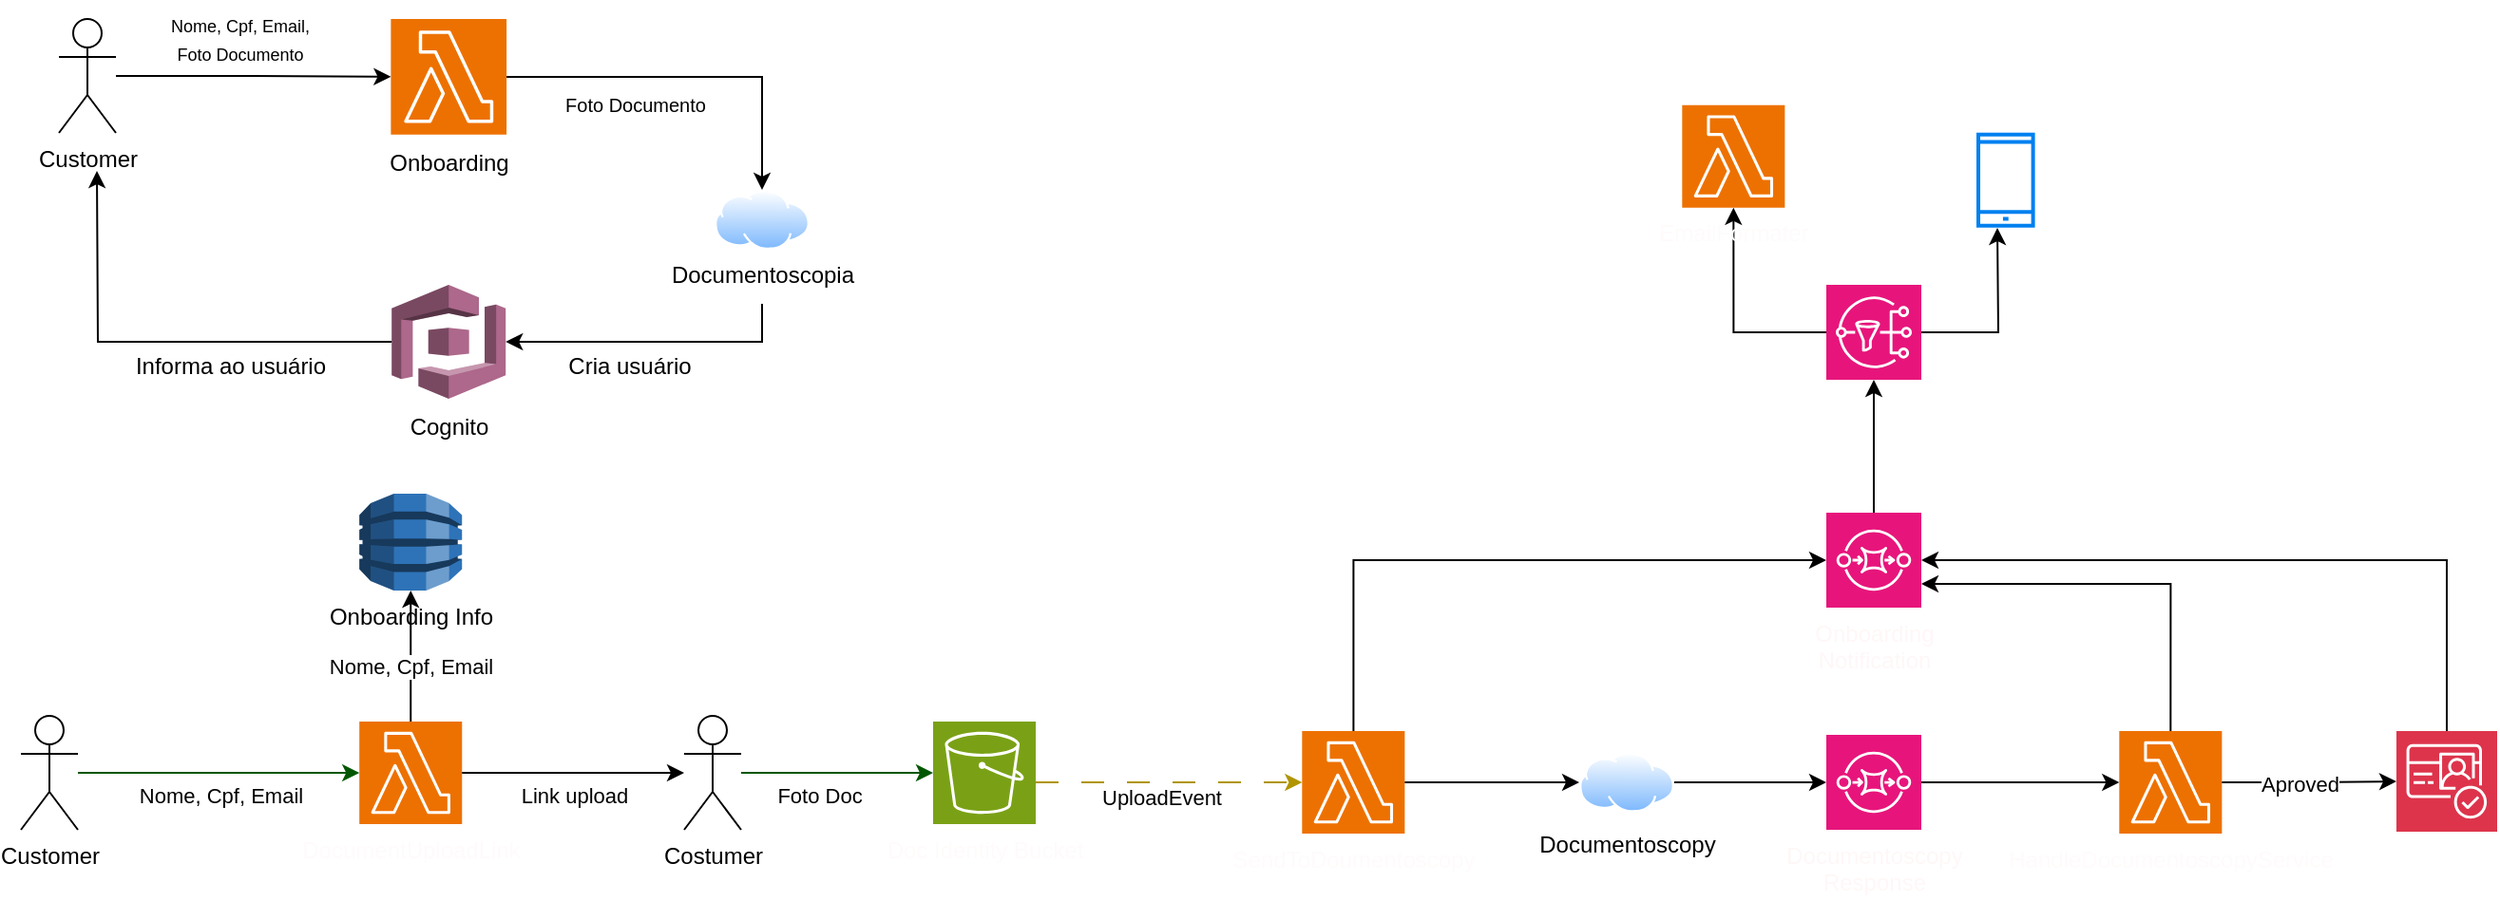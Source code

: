<mxfile version="25.0.2">
  <diagram name="Página-1" id="6_pSW1k7oxf8ckgzg11X">
    <mxGraphModel dx="1434" dy="836" grid="1" gridSize="10" guides="1" tooltips="1" connect="1" arrows="1" fold="1" page="1" pageScale="1" pageWidth="827" pageHeight="1169" math="0" shadow="0">
      <root>
        <mxCell id="0" />
        <mxCell id="1" parent="0" />
        <mxCell id="sQrY8hl3HeHy2u5ssBxb-6" style="edgeStyle=orthogonalEdgeStyle;rounded=0;orthogonalLoop=1;jettySize=auto;html=1;entryX=0;entryY=0.5;entryDx=0;entryDy=0;entryPerimeter=0;" parent="1" source="sQrY8hl3HeHy2u5ssBxb-1" target="sQrY8hl3HeHy2u5ssBxb-7" edge="1">
          <mxGeometry relative="1" as="geometry">
            <mxPoint x="230" y="200" as="targetPoint" />
          </mxGeometry>
        </mxCell>
        <mxCell id="sQrY8hl3HeHy2u5ssBxb-1" value="Customer" style="shape=umlActor;verticalLabelPosition=bottom;verticalAlign=top;html=1;outlineConnect=0;" parent="1" vertex="1">
          <mxGeometry x="70" y="170" width="30" height="60" as="geometry" />
        </mxCell>
        <mxCell id="sQrY8hl3HeHy2u5ssBxb-4" value="&lt;font style=&quot;font-size: 9px;&quot;&gt;Nome,&amp;nbsp;&lt;/font&gt;&lt;span style=&quot;font-size: 9px; background-color: initial;&quot;&gt;Cpf,&amp;nbsp;&lt;/span&gt;&lt;span style=&quot;font-size: 9px; background-color: initial;&quot;&gt;Email,&lt;/span&gt;&lt;div&gt;&lt;font style=&quot;font-size: 9px;&quot;&gt;Foto Documento&lt;/font&gt;&lt;/div&gt;" style="text;html=1;align=center;verticalAlign=middle;resizable=0;points=[];autosize=1;strokeColor=none;fillColor=none;" parent="1" vertex="1">
          <mxGeometry x="115" y="160" width="100" height="40" as="geometry" />
        </mxCell>
        <mxCell id="sQrY8hl3HeHy2u5ssBxb-11" style="edgeStyle=orthogonalEdgeStyle;rounded=0;orthogonalLoop=1;jettySize=auto;html=1;entryX=0.5;entryY=0;entryDx=0;entryDy=0;" parent="1" source="sQrY8hl3HeHy2u5ssBxb-7" target="sQrY8hl3HeHy2u5ssBxb-9" edge="1">
          <mxGeometry relative="1" as="geometry" />
        </mxCell>
        <mxCell id="sQrY8hl3HeHy2u5ssBxb-12" value="&lt;font style=&quot;font-size: 10px;&quot;&gt;Foto Documento&lt;/font&gt;" style="text;html=1;align=center;verticalAlign=middle;resizable=0;points=[];autosize=1;strokeColor=none;fillColor=none;" parent="1" vertex="1">
          <mxGeometry x="323" y="200" width="100" height="30" as="geometry" />
        </mxCell>
        <mxCell id="sQrY8hl3HeHy2u5ssBxb-13" value="" style="group" parent="1" vertex="1" connectable="0">
          <mxGeometry x="380" y="260" width="120" height="60" as="geometry" />
        </mxCell>
        <mxCell id="sQrY8hl3HeHy2u5ssBxb-9" value="" style="image;aspect=fixed;perimeter=ellipsePerimeter;html=1;align=center;shadow=0;dashed=0;spacingTop=3;image=img/lib/active_directory/internet_cloud.svg;" parent="sQrY8hl3HeHy2u5ssBxb-13" vertex="1">
          <mxGeometry x="35" width="50" height="31.5" as="geometry" />
        </mxCell>
        <mxCell id="sQrY8hl3HeHy2u5ssBxb-10" value="Documentoscopia" style="text;html=1;align=center;verticalAlign=middle;resizable=0;points=[];autosize=1;strokeColor=none;fillColor=none;" parent="sQrY8hl3HeHy2u5ssBxb-13" vertex="1">
          <mxGeometry y="30" width="120" height="30" as="geometry" />
        </mxCell>
        <mxCell id="sQrY8hl3HeHy2u5ssBxb-14" value="" style="group" parent="1" vertex="1" connectable="0">
          <mxGeometry x="240" y="170" width="70.22" height="89" as="geometry" />
        </mxCell>
        <mxCell id="sQrY8hl3HeHy2u5ssBxb-7" value="" style="sketch=0;points=[[0,0,0],[0.25,0,0],[0.5,0,0],[0.75,0,0],[1,0,0],[0,1,0],[0.25,1,0],[0.5,1,0],[0.75,1,0],[1,1,0],[0,0.25,0],[0,0.5,0],[0,0.75,0],[1,0.25,0],[1,0.5,0],[1,0.75,0]];outlineConnect=0;fontColor=#232F3E;fillColor=#ED7100;strokeColor=#ffffff;dashed=0;verticalLabelPosition=bottom;verticalAlign=top;align=center;html=1;fontSize=12;fontStyle=0;aspect=fixed;shape=mxgraph.aws4.resourceIcon;resIcon=mxgraph.aws4.lambda;" parent="sQrY8hl3HeHy2u5ssBxb-14" vertex="1">
          <mxGeometry x="4.681" width="60.857" height="60.857" as="geometry" />
        </mxCell>
        <mxCell id="sQrY8hl3HeHy2u5ssBxb-8" value="Onboarding" style="text;html=1;align=center;verticalAlign=middle;resizable=0;points=[];autosize=1;strokeColor=none;fillColor=none;" parent="1" vertex="1">
          <mxGeometry x="230.11" y="230.858" width="90" height="30" as="geometry" />
        </mxCell>
        <mxCell id="sQrY8hl3HeHy2u5ssBxb-17" value="" style="group" parent="1" vertex="1" connectable="0">
          <mxGeometry x="245.11" y="310" width="60" height="90" as="geometry" />
        </mxCell>
        <mxCell id="sQrY8hl3HeHy2u5ssBxb-22" style="edgeStyle=orthogonalEdgeStyle;rounded=0;orthogonalLoop=1;jettySize=auto;html=1;exitX=0;exitY=0.5;exitDx=0;exitDy=0;exitPerimeter=0;" parent="sQrY8hl3HeHy2u5ssBxb-17" source="sQrY8hl3HeHy2u5ssBxb-15" edge="1">
          <mxGeometry relative="1" as="geometry">
            <mxPoint x="-155.11" y="-60" as="targetPoint" />
          </mxGeometry>
        </mxCell>
        <mxCell id="sQrY8hl3HeHy2u5ssBxb-15" value="" style="outlineConnect=0;dashed=0;verticalLabelPosition=bottom;verticalAlign=top;align=center;html=1;shape=mxgraph.aws3.cognito;fillColor=#AD688B;gradientColor=none;" parent="sQrY8hl3HeHy2u5ssBxb-17" vertex="1">
          <mxGeometry width="60" height="60" as="geometry" />
        </mxCell>
        <mxCell id="sQrY8hl3HeHy2u5ssBxb-16" value="Cognito" style="text;html=1;align=center;verticalAlign=middle;resizable=0;points=[];autosize=1;strokeColor=none;fillColor=none;" parent="sQrY8hl3HeHy2u5ssBxb-17" vertex="1">
          <mxGeometry y="60" width="60" height="30" as="geometry" />
        </mxCell>
        <mxCell id="sQrY8hl3HeHy2u5ssBxb-20" style="edgeStyle=orthogonalEdgeStyle;rounded=0;orthogonalLoop=1;jettySize=auto;html=1;" parent="1" source="sQrY8hl3HeHy2u5ssBxb-10" target="sQrY8hl3HeHy2u5ssBxb-15" edge="1">
          <mxGeometry relative="1" as="geometry">
            <Array as="points">
              <mxPoint x="440" y="340" />
            </Array>
          </mxGeometry>
        </mxCell>
        <mxCell id="sQrY8hl3HeHy2u5ssBxb-21" value="Cria usuário" style="text;html=1;align=center;verticalAlign=middle;resizable=0;points=[];autosize=1;strokeColor=none;fillColor=none;" parent="1" vertex="1">
          <mxGeometry x="325" y="338" width="90" height="30" as="geometry" />
        </mxCell>
        <mxCell id="sQrY8hl3HeHy2u5ssBxb-23" value="Informa ao usuário" style="text;html=1;align=center;verticalAlign=middle;resizable=0;points=[];autosize=1;strokeColor=none;fillColor=none;" parent="1" vertex="1">
          <mxGeometry x="100" y="338" width="120" height="30" as="geometry" />
        </mxCell>
        <mxCell id="sQrY8hl3HeHy2u5ssBxb-24" value="Customer" style="shape=umlActor;verticalLabelPosition=bottom;verticalAlign=top;html=1;outlineConnect=0;" parent="1" vertex="1">
          <mxGeometry x="50" y="537" width="30" height="60" as="geometry" />
        </mxCell>
        <mxCell id="sQrY8hl3HeHy2u5ssBxb-25" value="" style="group;fontColor=default;" parent="1" vertex="1" connectable="0">
          <mxGeometry x="223.95" y="540" width="62.33" height="79" as="geometry" />
        </mxCell>
        <mxCell id="sQrY8hl3HeHy2u5ssBxb-26" value="&lt;font color=&quot;#fffbfb&quot;&gt;DocumentUploadLink&lt;/font&gt;" style="sketch=0;points=[[0,0,0],[0.25,0,0],[0.5,0,0],[0.75,0,0],[1,0,0],[0,1,0],[0.25,1,0],[0.5,1,0],[0.75,1,0],[1,1,0],[0,0.25,0],[0,0.5,0],[0,0.75,0],[1,0.25,0],[1,0.5,0],[1,0.75,0]];outlineConnect=0;fontColor=#232F3E;fillColor=#ED7100;strokeColor=#ffffff;dashed=0;verticalLabelPosition=bottom;verticalAlign=top;align=center;html=1;fontSize=12;fontStyle=0;aspect=fixed;shape=mxgraph.aws4.resourceIcon;resIcon=mxgraph.aws4.lambda;" parent="sQrY8hl3HeHy2u5ssBxb-25" vertex="1">
          <mxGeometry x="4.155" width="54.019" height="54.019" as="geometry" />
        </mxCell>
        <mxCell id="sQrY8hl3HeHy2u5ssBxb-27" style="edgeStyle=orthogonalEdgeStyle;rounded=0;orthogonalLoop=1;jettySize=auto;html=1;entryX=0;entryY=0.5;entryDx=0;entryDy=0;entryPerimeter=0;fillColor=#008a00;strokeColor=#005700;" parent="1" source="sQrY8hl3HeHy2u5ssBxb-24" target="sQrY8hl3HeHy2u5ssBxb-26" edge="1">
          <mxGeometry relative="1" as="geometry" />
        </mxCell>
        <mxCell id="sQrY8hl3HeHy2u5ssBxb-28" value="Nome, Cpf, Email" style="edgeLabel;html=1;align=center;verticalAlign=middle;resizable=0;points=[];" parent="sQrY8hl3HeHy2u5ssBxb-27" vertex="1" connectable="0">
          <mxGeometry x="0.003" y="-1" relative="1" as="geometry">
            <mxPoint y="11" as="offset" />
          </mxGeometry>
        </mxCell>
        <mxCell id="sQrY8hl3HeHy2u5ssBxb-29" value="Onboarding Info" style="outlineConnect=0;dashed=0;verticalLabelPosition=bottom;verticalAlign=top;align=center;html=1;shape=mxgraph.aws3.dynamo_db;fillColor=#2E73B8;gradientColor=none;" parent="1" vertex="1">
          <mxGeometry x="228.11" y="420" width="54" height="51" as="geometry" />
        </mxCell>
        <mxCell id="sQrY8hl3HeHy2u5ssBxb-30" value="" style="edgeStyle=orthogonalEdgeStyle;rounded=0;orthogonalLoop=1;jettySize=auto;html=1;" parent="1" source="sQrY8hl3HeHy2u5ssBxb-26" target="sQrY8hl3HeHy2u5ssBxb-29" edge="1">
          <mxGeometry relative="1" as="geometry" />
        </mxCell>
        <mxCell id="sQrY8hl3HeHy2u5ssBxb-31" value="Nome, Cpf, Email" style="edgeLabel;html=1;align=center;verticalAlign=middle;resizable=0;points=[];" parent="sQrY8hl3HeHy2u5ssBxb-30" vertex="1" connectable="0">
          <mxGeometry x="-0.149" relative="1" as="geometry">
            <mxPoint as="offset" />
          </mxGeometry>
        </mxCell>
        <mxCell id="sQrY8hl3HeHy2u5ssBxb-36" value="" style="edgeStyle=orthogonalEdgeStyle;rounded=0;orthogonalLoop=1;jettySize=auto;html=1;fillColor=#008a00;strokeColor=#005700;" parent="1" source="sQrY8hl3HeHy2u5ssBxb-32" target="sQrY8hl3HeHy2u5ssBxb-35" edge="1">
          <mxGeometry relative="1" as="geometry" />
        </mxCell>
        <mxCell id="sQrY8hl3HeHy2u5ssBxb-37" value="Foto Doc" style="edgeLabel;html=1;align=center;verticalAlign=middle;resizable=0;points=[];" parent="sQrY8hl3HeHy2u5ssBxb-36" vertex="1" connectable="0">
          <mxGeometry x="-0.189" y="2" relative="1" as="geometry">
            <mxPoint y="14" as="offset" />
          </mxGeometry>
        </mxCell>
        <mxCell id="sQrY8hl3HeHy2u5ssBxb-32" value="Costumer" style="shape=umlActor;verticalLabelPosition=bottom;verticalAlign=top;html=1;outlineConnect=0;" parent="1" vertex="1">
          <mxGeometry x="399" y="537.01" width="30" height="60" as="geometry" />
        </mxCell>
        <mxCell id="sQrY8hl3HeHy2u5ssBxb-33" style="edgeStyle=orthogonalEdgeStyle;rounded=0;orthogonalLoop=1;jettySize=auto;html=1;" parent="1" source="sQrY8hl3HeHy2u5ssBxb-26" target="sQrY8hl3HeHy2u5ssBxb-32" edge="1">
          <mxGeometry relative="1" as="geometry" />
        </mxCell>
        <mxCell id="sQrY8hl3HeHy2u5ssBxb-34" value="Link upload" style="edgeLabel;html=1;align=center;verticalAlign=middle;resizable=0;points=[];" parent="sQrY8hl3HeHy2u5ssBxb-33" vertex="1" connectable="0">
          <mxGeometry x="-0.242" relative="1" as="geometry">
            <mxPoint x="14" y="12" as="offset" />
          </mxGeometry>
        </mxCell>
        <mxCell id="sQrY8hl3HeHy2u5ssBxb-35" value="Doc Identity Bucket" style="sketch=0;points=[[0,0,0],[0.25,0,0],[0.5,0,0],[0.75,0,0],[1,0,0],[0,1,0],[0.25,1,0],[0.5,1,0],[0.75,1,0],[1,1,0],[0,0.25,0],[0,0.5,0],[0,0.75,0],[1,0.25,0],[1,0.5,0],[1,0.75,0]];outlineConnect=0;fontColor=#FFFBFB;fillColor=#7AA116;strokeColor=#ffffff;dashed=0;verticalLabelPosition=bottom;verticalAlign=top;align=center;html=1;fontSize=12;fontStyle=0;aspect=fixed;shape=mxgraph.aws4.resourceIcon;resIcon=mxgraph.aws4.s3;" parent="1" vertex="1">
          <mxGeometry x="530" y="540" width="54" height="54" as="geometry" />
        </mxCell>
        <mxCell id="sQrY8hl3HeHy2u5ssBxb-38" value="" style="group;fontColor=default;" parent="1" vertex="1" connectable="0">
          <mxGeometry x="720" y="545" width="62.33" height="79" as="geometry" />
        </mxCell>
        <mxCell id="sQrY8hl3HeHy2u5ssBxb-39" value="&lt;font color=&quot;#fffbfb&quot;&gt;SendToDoumentoscopy&lt;/font&gt;" style="sketch=0;points=[[0,0,0],[0.25,0,0],[0.5,0,0],[0.75,0,0],[1,0,0],[0,1,0],[0.25,1,0],[0.5,1,0],[0.75,1,0],[1,1,0],[0,0.25,0],[0,0.5,0],[0,0.75,0],[1,0.25,0],[1,0.5,0],[1,0.75,0]];outlineConnect=0;fontColor=#232F3E;fillColor=#ED7100;strokeColor=#ffffff;dashed=0;verticalLabelPosition=bottom;verticalAlign=top;align=center;html=1;fontSize=12;fontStyle=0;aspect=fixed;shape=mxgraph.aws4.resourceIcon;resIcon=mxgraph.aws4.lambda;" parent="sQrY8hl3HeHy2u5ssBxb-38" vertex="1">
          <mxGeometry x="4.155" width="54.019" height="54.019" as="geometry" />
        </mxCell>
        <mxCell id="sQrY8hl3HeHy2u5ssBxb-40" style="edgeStyle=orthogonalEdgeStyle;rounded=0;orthogonalLoop=1;jettySize=auto;html=1;dashed=1;dashPattern=12 12;fillColor=#e3c800;strokeColor=#B09500;entryX=0;entryY=0.5;entryDx=0;entryDy=0;entryPerimeter=0;" parent="1" source="sQrY8hl3HeHy2u5ssBxb-35" target="sQrY8hl3HeHy2u5ssBxb-39" edge="1">
          <mxGeometry relative="1" as="geometry">
            <mxPoint x="660" y="572" as="targetPoint" />
            <Array as="points">
              <mxPoint x="660" y="572" />
              <mxPoint x="660" y="572" />
            </Array>
          </mxGeometry>
        </mxCell>
        <mxCell id="sQrY8hl3HeHy2u5ssBxb-41" value="UploadEvent" style="edgeLabel;html=1;align=center;verticalAlign=middle;resizable=0;points=[];" parent="sQrY8hl3HeHy2u5ssBxb-40" vertex="1" connectable="0">
          <mxGeometry x="-0.193" y="1" relative="1" as="geometry">
            <mxPoint x="9" y="9" as="offset" />
          </mxGeometry>
        </mxCell>
        <mxCell id="sQrY8hl3HeHy2u5ssBxb-56" value="" style="edgeStyle=orthogonalEdgeStyle;rounded=0;orthogonalLoop=1;jettySize=auto;html=1;" parent="1" source="sQrY8hl3HeHy2u5ssBxb-46" target="sQrY8hl3HeHy2u5ssBxb-55" edge="1">
          <mxGeometry relative="1" as="geometry" />
        </mxCell>
        <mxCell id="sQrY8hl3HeHy2u5ssBxb-46" value="Documentoscopy&lt;br&gt;Response" style="sketch=0;points=[[0,0,0],[0.25,0,0],[0.5,0,0],[0.75,0,0],[1,0,0],[0,1,0],[0.25,1,0],[0.5,1,0],[0.75,1,0],[1,1,0],[0,0.25,0],[0,0.5,0],[0,0.75,0],[1,0.25,0],[1,0.5,0],[1,0.75,0]];outlineConnect=0;fontColor=#FFF7F7;fillColor=#E7157B;strokeColor=#ffffff;dashed=0;verticalLabelPosition=bottom;verticalAlign=top;align=center;html=1;fontSize=12;fontStyle=0;aspect=fixed;shape=mxgraph.aws4.resourceIcon;resIcon=mxgraph.aws4.sqs;" parent="1" vertex="1">
          <mxGeometry x="1000" y="547.01" width="50" height="50" as="geometry" />
        </mxCell>
        <mxCell id="sQrY8hl3HeHy2u5ssBxb-51" value="Documentoscopy" style="image;aspect=fixed;perimeter=ellipsePerimeter;html=1;align=center;shadow=0;dashed=0;spacingTop=3;image=img/lib/active_directory/internet_cloud.svg;" parent="1" vertex="1">
          <mxGeometry x="870" y="556.26" width="50" height="31.5" as="geometry" />
        </mxCell>
        <mxCell id="sQrY8hl3HeHy2u5ssBxb-52" style="edgeStyle=orthogonalEdgeStyle;rounded=0;orthogonalLoop=1;jettySize=auto;html=1;entryX=0;entryY=0.5;entryDx=0;entryDy=0;" parent="1" source="sQrY8hl3HeHy2u5ssBxb-39" target="sQrY8hl3HeHy2u5ssBxb-51" edge="1">
          <mxGeometry relative="1" as="geometry" />
        </mxCell>
        <mxCell id="sQrY8hl3HeHy2u5ssBxb-53" style="edgeStyle=orthogonalEdgeStyle;rounded=0;orthogonalLoop=1;jettySize=auto;html=1;entryX=0;entryY=0.5;entryDx=0;entryDy=0;entryPerimeter=0;" parent="1" source="sQrY8hl3HeHy2u5ssBxb-51" target="sQrY8hl3HeHy2u5ssBxb-46" edge="1">
          <mxGeometry relative="1" as="geometry" />
        </mxCell>
        <mxCell id="sQrY8hl3HeHy2u5ssBxb-54" value="" style="group;fontColor=default;" parent="1" vertex="1" connectable="0">
          <mxGeometry x="1150" y="545" width="62.33" height="79" as="geometry" />
        </mxCell>
        <mxCell id="sQrY8hl3HeHy2u5ssBxb-55" value="&lt;font color=&quot;#fffbfb&quot;&gt;HandleDocumentoscopyService&lt;/font&gt;" style="sketch=0;points=[[0,0,0],[0.25,0,0],[0.5,0,0],[0.75,0,0],[1,0,0],[0,1,0],[0.25,1,0],[0.5,1,0],[0.75,1,0],[1,1,0],[0,0.25,0],[0,0.5,0],[0,0.75,0],[1,0.25,0],[1,0.5,0],[1,0.75,0]];outlineConnect=0;fontColor=#232F3E;fillColor=#ED7100;strokeColor=#ffffff;dashed=0;verticalLabelPosition=bottom;verticalAlign=top;align=center;html=1;fontSize=12;fontStyle=0;aspect=fixed;shape=mxgraph.aws4.resourceIcon;resIcon=mxgraph.aws4.lambda;" parent="sQrY8hl3HeHy2u5ssBxb-54" vertex="1">
          <mxGeometry x="4.155" width="54.019" height="54.019" as="geometry" />
        </mxCell>
        <mxCell id="m6N0jmKlXtv-_WL4subR-12" style="edgeStyle=orthogonalEdgeStyle;rounded=0;orthogonalLoop=1;jettySize=auto;html=1;" parent="1" source="sQrY8hl3HeHy2u5ssBxb-57" edge="1">
          <mxGeometry relative="1" as="geometry">
            <mxPoint x="1090" y="280" as="targetPoint" />
          </mxGeometry>
        </mxCell>
        <mxCell id="sQrY8hl3HeHy2u5ssBxb-57" value="&lt;font color=&quot;#ffffff&quot;&gt;Notify Customer&lt;/font&gt;" style="sketch=0;points=[[0,0,0],[0.25,0,0],[0.5,0,0],[0.75,0,0],[1,0,0],[0,1,0],[0.25,1,0],[0.5,1,0],[0.75,1,0],[1,1,0],[0,0.25,0],[0,0.5,0],[0,0.75,0],[1,0.25,0],[1,0.5,0],[1,0.75,0]];outlineConnect=0;fontColor=#232F3E;fillColor=#E7157B;strokeColor=#ffffff;dashed=0;verticalLabelPosition=bottom;verticalAlign=top;align=center;html=1;fontSize=12;fontStyle=0;aspect=fixed;shape=mxgraph.aws4.resourceIcon;resIcon=mxgraph.aws4.sns;" parent="1" vertex="1">
          <mxGeometry x="1000" y="310" width="50" height="50" as="geometry" />
        </mxCell>
        <mxCell id="sQrY8hl3HeHy2u5ssBxb-61" value="" style="sketch=0;points=[[0,0,0],[0.25,0,0],[0.5,0,0],[0.75,0,0],[1,0,0],[0,1,0],[0.25,1,0],[0.5,1,0],[0.75,1,0],[1,1,0],[0,0.25,0],[0,0.5,0],[0,0.75,0],[1,0.25,0],[1,0.5,0],[1,0.75,0]];outlineConnect=0;fontColor=#232F3E;fillColor=#DD344C;strokeColor=#ffffff;dashed=0;verticalLabelPosition=bottom;verticalAlign=top;align=center;html=1;fontSize=12;fontStyle=0;aspect=fixed;shape=mxgraph.aws4.resourceIcon;resIcon=mxgraph.aws4.cognito;" parent="1" vertex="1">
          <mxGeometry x="1300" y="545" width="53" height="53" as="geometry" />
        </mxCell>
        <mxCell id="sQrY8hl3HeHy2u5ssBxb-62" value="" style="edgeStyle=orthogonalEdgeStyle;rounded=0;orthogonalLoop=1;jettySize=auto;html=1;" parent="1" source="sQrY8hl3HeHy2u5ssBxb-55" target="sQrY8hl3HeHy2u5ssBxb-61" edge="1">
          <mxGeometry relative="1" as="geometry" />
        </mxCell>
        <mxCell id="sQrY8hl3HeHy2u5ssBxb-63" value="Aproved" style="edgeLabel;html=1;align=center;verticalAlign=middle;resizable=0;points=[];" parent="sQrY8hl3HeHy2u5ssBxb-62" vertex="1" connectable="0">
          <mxGeometry x="-0.128" y="-1" relative="1" as="geometry">
            <mxPoint as="offset" />
          </mxGeometry>
        </mxCell>
        <mxCell id="m6N0jmKlXtv-_WL4subR-7" value="" style="edgeStyle=orthogonalEdgeStyle;rounded=0;orthogonalLoop=1;jettySize=auto;html=1;" parent="1" source="m6N0jmKlXtv-_WL4subR-1" target="sQrY8hl3HeHy2u5ssBxb-57" edge="1">
          <mxGeometry relative="1" as="geometry" />
        </mxCell>
        <mxCell id="m6N0jmKlXtv-_WL4subR-1" value="Onboarding&lt;br&gt;Notification" style="sketch=0;points=[[0,0,0],[0.25,0,0],[0.5,0,0],[0.75,0,0],[1,0,0],[0,1,0],[0.25,1,0],[0.5,1,0],[0.75,1,0],[1,1,0],[0,0.25,0],[0,0.5,0],[0,0.75,0],[1,0.25,0],[1,0.5,0],[1,0.75,0]];outlineConnect=0;fontColor=#FFF7F7;fillColor=#E7157B;strokeColor=#ffffff;dashed=0;verticalLabelPosition=bottom;verticalAlign=top;align=center;html=1;fontSize=12;fontStyle=0;aspect=fixed;shape=mxgraph.aws4.resourceIcon;resIcon=mxgraph.aws4.sqs;" parent="1" vertex="1">
          <mxGeometry x="1000" y="430" width="50" height="50" as="geometry" />
        </mxCell>
        <mxCell id="m6N0jmKlXtv-_WL4subR-2" style="edgeStyle=orthogonalEdgeStyle;rounded=0;orthogonalLoop=1;jettySize=auto;html=1;entryX=0;entryY=0.5;entryDx=0;entryDy=0;entryPerimeter=0;" parent="1" source="sQrY8hl3HeHy2u5ssBxb-39" target="m6N0jmKlXtv-_WL4subR-1" edge="1">
          <mxGeometry relative="1" as="geometry">
            <Array as="points">
              <mxPoint x="751" y="455" />
            </Array>
          </mxGeometry>
        </mxCell>
        <mxCell id="m6N0jmKlXtv-_WL4subR-5" style="edgeStyle=orthogonalEdgeStyle;rounded=0;orthogonalLoop=1;jettySize=auto;html=1;" parent="1" source="sQrY8hl3HeHy2u5ssBxb-61" target="m6N0jmKlXtv-_WL4subR-1" edge="1">
          <mxGeometry relative="1" as="geometry">
            <mxPoint x="1120" y="400" as="targetPoint" />
            <Array as="points">
              <mxPoint x="1327" y="455" />
            </Array>
          </mxGeometry>
        </mxCell>
        <mxCell id="m6N0jmKlXtv-_WL4subR-6" style="edgeStyle=orthogonalEdgeStyle;rounded=0;orthogonalLoop=1;jettySize=auto;html=1;exitX=0.5;exitY=0;exitDx=0;exitDy=0;exitPerimeter=0;entryX=1;entryY=0.75;entryDx=0;entryDy=0;entryPerimeter=0;" parent="1" source="sQrY8hl3HeHy2u5ssBxb-55" target="m6N0jmKlXtv-_WL4subR-1" edge="1">
          <mxGeometry relative="1" as="geometry" />
        </mxCell>
        <mxCell id="m6N0jmKlXtv-_WL4subR-10" value="" style="html=1;verticalLabelPosition=bottom;align=center;labelBackgroundColor=#ffffff;verticalAlign=top;strokeWidth=2;strokeColor=#0080F0;shadow=0;dashed=0;shape=mxgraph.ios7.icons.smartphone;" parent="1" vertex="1">
          <mxGeometry x="1080" y="230.86" width="28.8" height="48" as="geometry" />
        </mxCell>
        <mxCell id="m6N0jmKlXtv-_WL4subR-11" style="edgeStyle=orthogonalEdgeStyle;rounded=0;orthogonalLoop=1;jettySize=auto;html=1;entryX=0.5;entryY=1;entryDx=0;entryDy=0;entryPerimeter=0;" parent="1" source="sQrY8hl3HeHy2u5ssBxb-57" target="m6N0jmKlXtv-_WL4subR-14" edge="1">
          <mxGeometry relative="1" as="geometry">
            <mxPoint x="945" y="277.5" as="targetPoint" />
          </mxGeometry>
        </mxCell>
        <mxCell id="m6N0jmKlXtv-_WL4subR-13" value="" style="group;fontColor=default;" parent="1" vertex="1" connectable="0">
          <mxGeometry x="920" y="215.36" width="62.33" height="79" as="geometry" />
        </mxCell>
        <mxCell id="m6N0jmKlXtv-_WL4subR-14" value="&lt;font color=&quot;#fffbfb&quot;&gt;EmailFormater&lt;/font&gt;" style="sketch=0;points=[[0,0,0],[0.25,0,0],[0.5,0,0],[0.75,0,0],[1,0,0],[0,1,0],[0.25,1,0],[0.5,1,0],[0.75,1,0],[1,1,0],[0,0.25,0],[0,0.5,0],[0,0.75,0],[1,0.25,0],[1,0.5,0],[1,0.75,0]];outlineConnect=0;fontColor=#232F3E;fillColor=#ED7100;strokeColor=#ffffff;dashed=0;verticalLabelPosition=bottom;verticalAlign=top;align=center;html=1;fontSize=12;fontStyle=0;aspect=fixed;shape=mxgraph.aws4.resourceIcon;resIcon=mxgraph.aws4.lambda;" parent="m6N0jmKlXtv-_WL4subR-13" vertex="1">
          <mxGeometry x="4.155" width="54.019" height="54.019" as="geometry" />
        </mxCell>
      </root>
    </mxGraphModel>
  </diagram>
</mxfile>
